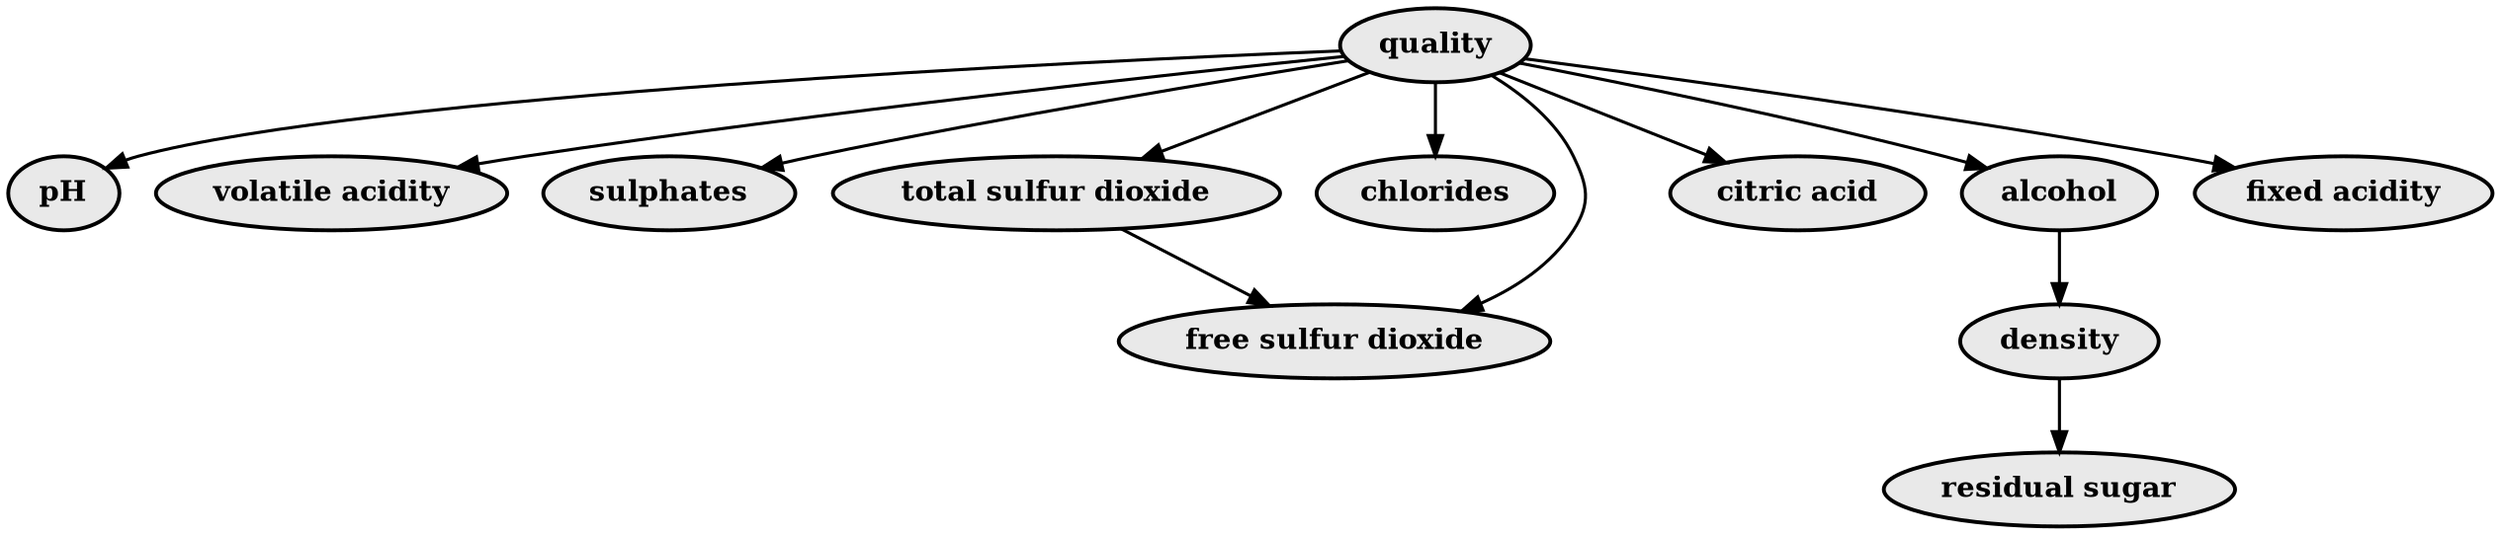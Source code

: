 digraph {
    node [style=filled, fillcolor="#E9E9E9", penwidth=1.875, fontsize=14, fontname="times-bold"]
    edge [penwidth=1.5]
    "quality"->"pH"
    "quality"->"volatile acidity"
    "quality"->"sulphates"
    "quality"->"total sulfur dioxide"
    "quality"->"chlorides"
    "quality"->"free sulfur dioxide"
    "quality"->"citric acid"
    "quality"->"alcohol"
    "quality"->"fixed acidity"
    "alcohol"->"density"
    "density"->"residual sugar"
    "total sulfur dioxide"->"free sulfur dioxide"
}